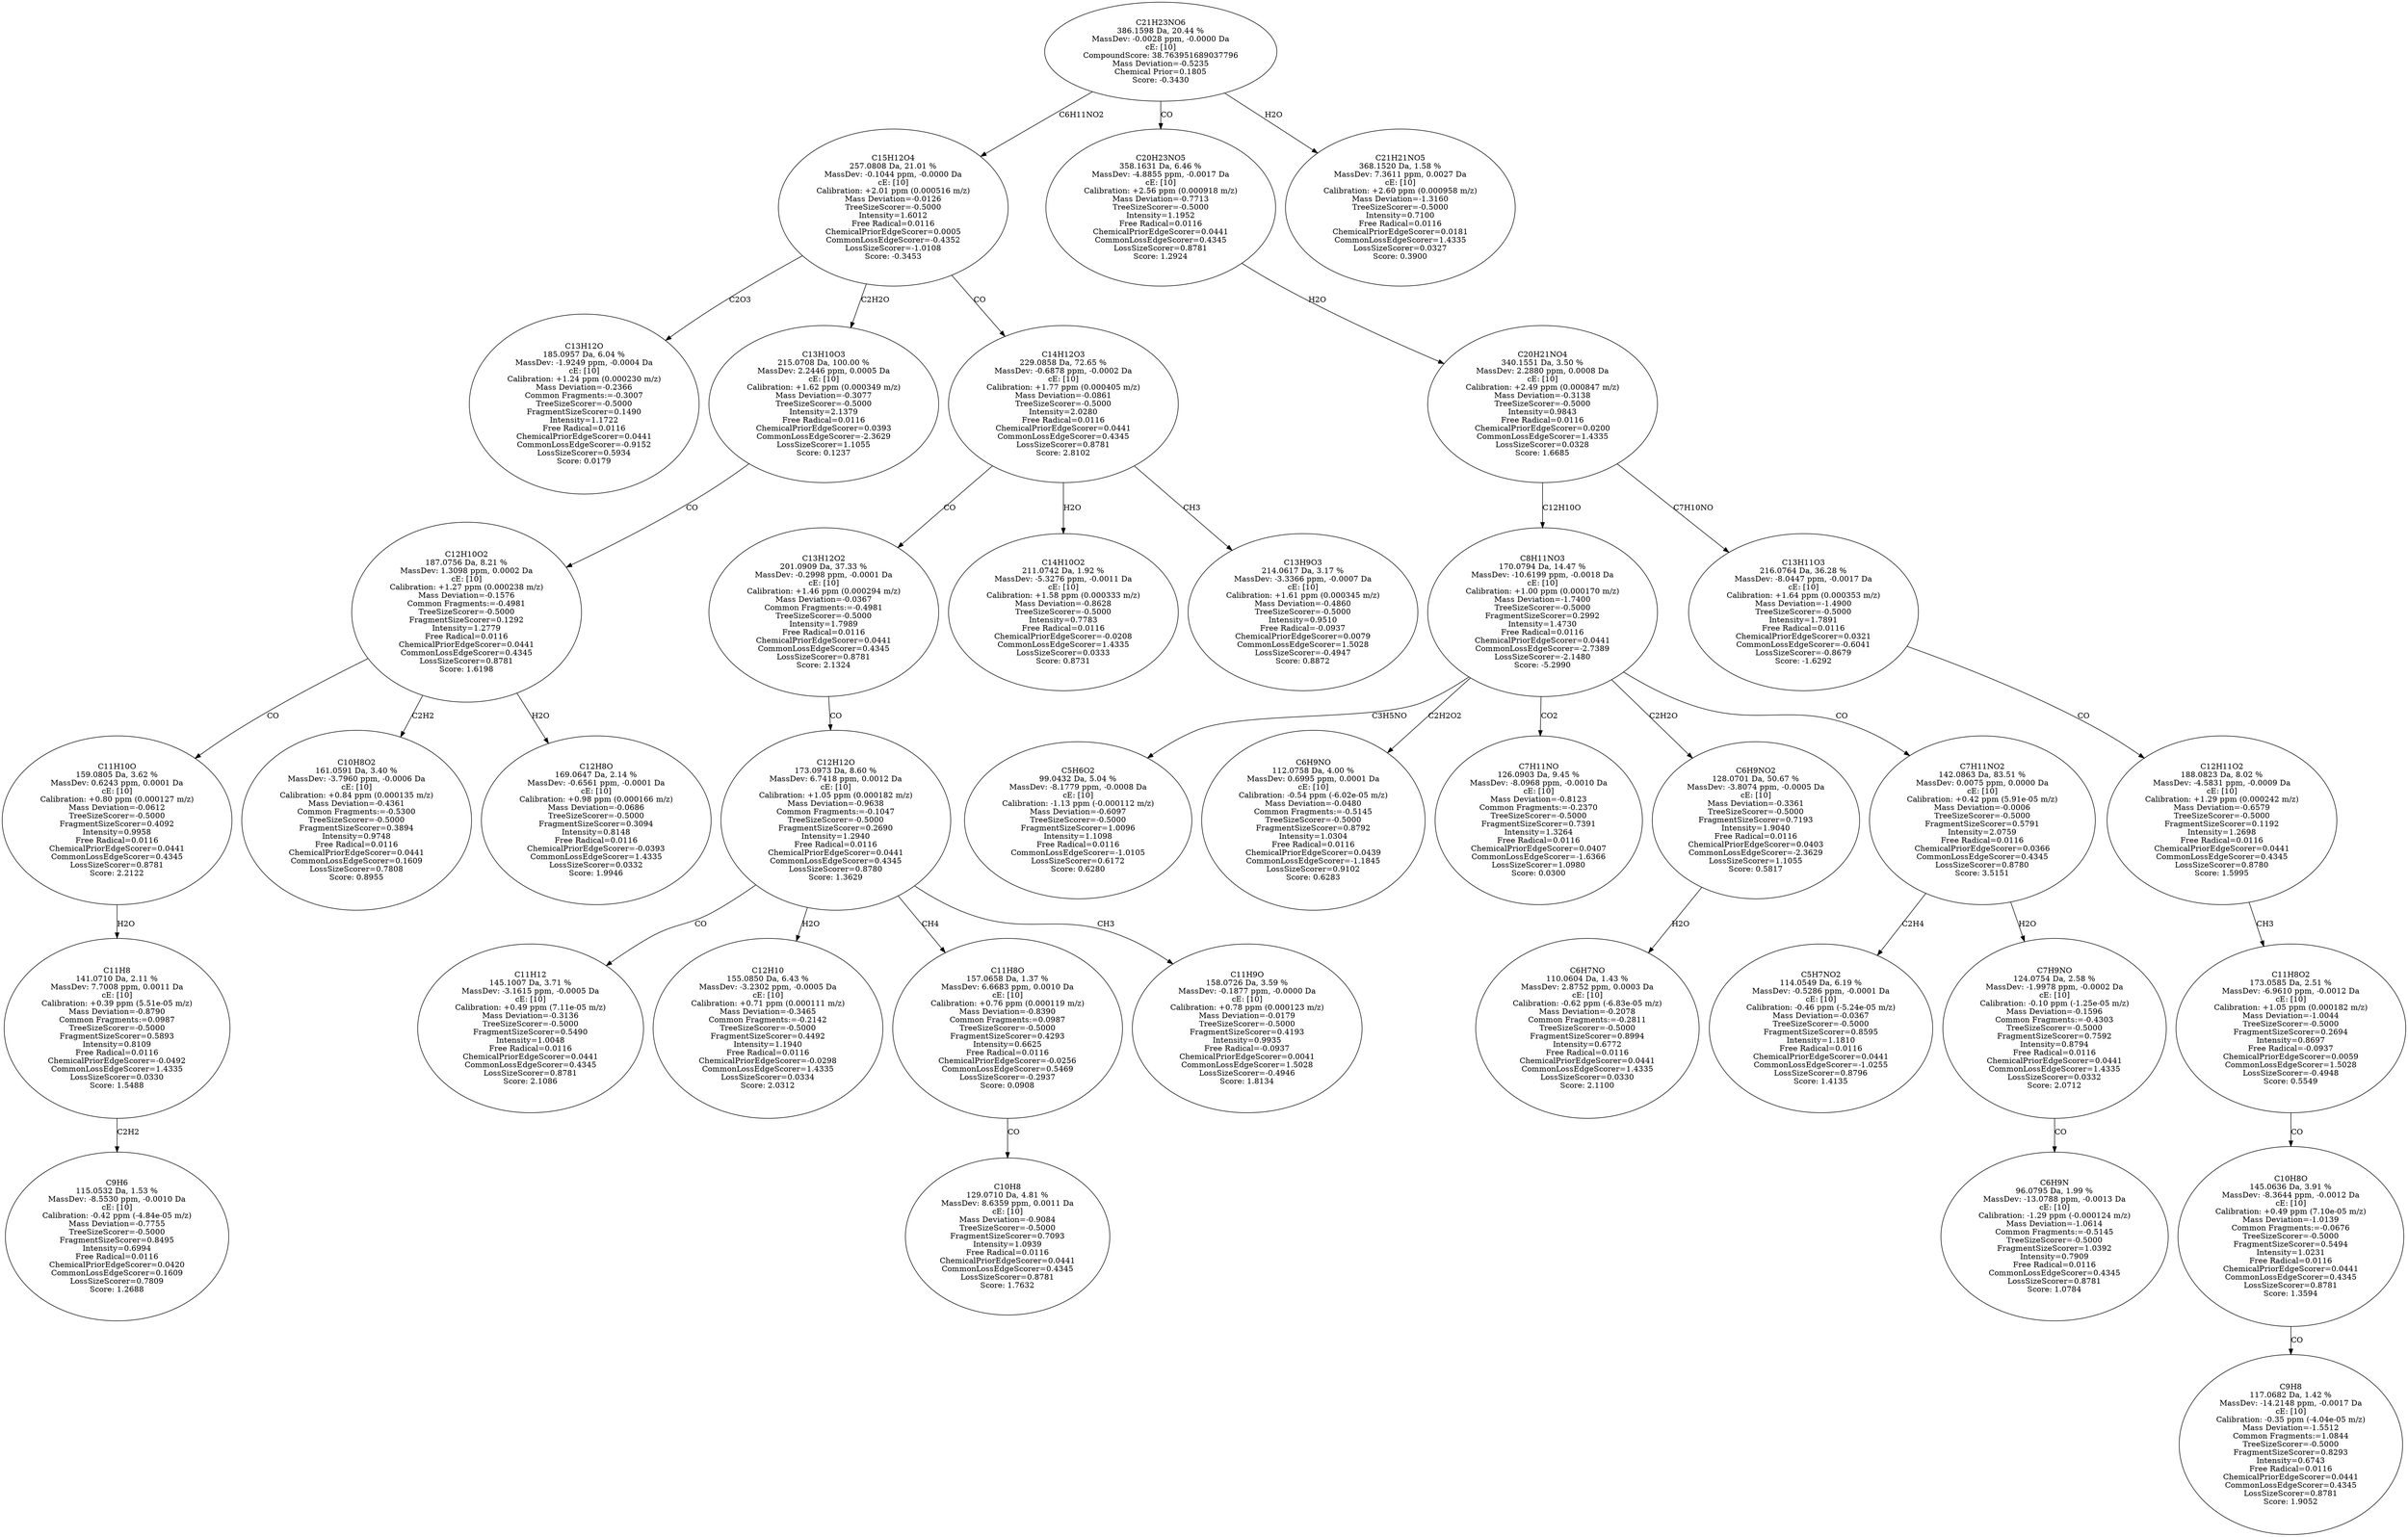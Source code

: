 strict digraph {
v1 [label="C13H12O\n185.0957 Da, 6.04 %\nMassDev: -1.9249 ppm, -0.0004 Da\ncE: [10]\nCalibration: +1.24 ppm (0.000230 m/z)\nMass Deviation=-0.2366\nCommon Fragments:=-0.3007\nTreeSizeScorer=-0.5000\nFragmentSizeScorer=0.1490\nIntensity=1.1722\nFree Radical=0.0116\nChemicalPriorEdgeScorer=0.0441\nCommonLossEdgeScorer=-0.9152\nLossSizeScorer=0.5934\nScore: 0.0179"];
v2 [label="C9H6\n115.0532 Da, 1.53 %\nMassDev: -8.5530 ppm, -0.0010 Da\ncE: [10]\nCalibration: -0.42 ppm (-4.84e-05 m/z)\nMass Deviation=-0.7755\nTreeSizeScorer=-0.5000\nFragmentSizeScorer=0.8495\nIntensity=0.6994\nFree Radical=0.0116\nChemicalPriorEdgeScorer=0.0420\nCommonLossEdgeScorer=0.1609\nLossSizeScorer=0.7809\nScore: 1.2688"];
v3 [label="C11H8\n141.0710 Da, 2.11 %\nMassDev: 7.7008 ppm, 0.0011 Da\ncE: [10]\nCalibration: +0.39 ppm (5.51e-05 m/z)\nMass Deviation=-0.8790\nCommon Fragments:=0.0987\nTreeSizeScorer=-0.5000\nFragmentSizeScorer=0.5893\nIntensity=0.8109\nFree Radical=0.0116\nChemicalPriorEdgeScorer=-0.0492\nCommonLossEdgeScorer=1.4335\nLossSizeScorer=0.0330\nScore: 1.5488"];
v4 [label="C11H10O\n159.0805 Da, 3.62 %\nMassDev: 0.6243 ppm, 0.0001 Da\ncE: [10]\nCalibration: +0.80 ppm (0.000127 m/z)\nMass Deviation=-0.0612\nTreeSizeScorer=-0.5000\nFragmentSizeScorer=0.4092\nIntensity=0.9958\nFree Radical=0.0116\nChemicalPriorEdgeScorer=0.0441\nCommonLossEdgeScorer=0.4345\nLossSizeScorer=0.8781\nScore: 2.2122"];
v5 [label="C10H8O2\n161.0591 Da, 3.40 %\nMassDev: -3.7960 ppm, -0.0006 Da\ncE: [10]\nCalibration: +0.84 ppm (0.000135 m/z)\nMass Deviation=-0.4361\nCommon Fragments:=-0.5300\nTreeSizeScorer=-0.5000\nFragmentSizeScorer=0.3894\nIntensity=0.9748\nFree Radical=0.0116\nChemicalPriorEdgeScorer=0.0441\nCommonLossEdgeScorer=0.1609\nLossSizeScorer=0.7808\nScore: 0.8955"];
v6 [label="C12H8O\n169.0647 Da, 2.14 %\nMassDev: -0.6561 ppm, -0.0001 Da\ncE: [10]\nCalibration: +0.98 ppm (0.000166 m/z)\nMass Deviation=-0.0686\nTreeSizeScorer=-0.5000\nFragmentSizeScorer=0.3094\nIntensity=0.8148\nFree Radical=0.0116\nChemicalPriorEdgeScorer=-0.0393\nCommonLossEdgeScorer=1.4335\nLossSizeScorer=0.0332\nScore: 1.9946"];
v7 [label="C12H10O2\n187.0756 Da, 8.21 %\nMassDev: 1.3098 ppm, 0.0002 Da\ncE: [10]\nCalibration: +1.27 ppm (0.000238 m/z)\nMass Deviation=-0.1576\nCommon Fragments:=-0.4981\nTreeSizeScorer=-0.5000\nFragmentSizeScorer=0.1292\nIntensity=1.2779\nFree Radical=0.0116\nChemicalPriorEdgeScorer=0.0441\nCommonLossEdgeScorer=0.4345\nLossSizeScorer=0.8781\nScore: 1.6198"];
v8 [label="C13H10O3\n215.0708 Da, 100.00 %\nMassDev: 2.2446 ppm, 0.0005 Da\ncE: [10]\nCalibration: +1.62 ppm (0.000349 m/z)\nMass Deviation=-0.3077\nTreeSizeScorer=-0.5000\nIntensity=2.1379\nFree Radical=0.0116\nChemicalPriorEdgeScorer=0.0393\nCommonLossEdgeScorer=-2.3629\nLossSizeScorer=1.1055\nScore: 0.1237"];
v9 [label="C11H12\n145.1007 Da, 3.71 %\nMassDev: -3.1615 ppm, -0.0005 Da\ncE: [10]\nCalibration: +0.49 ppm (7.11e-05 m/z)\nMass Deviation=-0.3136\nTreeSizeScorer=-0.5000\nFragmentSizeScorer=0.5490\nIntensity=1.0048\nFree Radical=0.0116\nChemicalPriorEdgeScorer=0.0441\nCommonLossEdgeScorer=0.4345\nLossSizeScorer=0.8781\nScore: 2.1086"];
v10 [label="C12H10\n155.0850 Da, 6.43 %\nMassDev: -3.2302 ppm, -0.0005 Da\ncE: [10]\nCalibration: +0.71 ppm (0.000111 m/z)\nMass Deviation=-0.3465\nCommon Fragments:=-0.2142\nTreeSizeScorer=-0.5000\nFragmentSizeScorer=0.4492\nIntensity=1.1940\nFree Radical=0.0116\nChemicalPriorEdgeScorer=-0.0298\nCommonLossEdgeScorer=1.4335\nLossSizeScorer=0.0334\nScore: 2.0312"];
v11 [label="C10H8\n129.0710 Da, 4.81 %\nMassDev: 8.6359 ppm, 0.0011 Da\ncE: [10]\nMass Deviation=-0.9084\nTreeSizeScorer=-0.5000\nFragmentSizeScorer=0.7093\nIntensity=1.0939\nFree Radical=0.0116\nChemicalPriorEdgeScorer=0.0441\nCommonLossEdgeScorer=0.4345\nLossSizeScorer=0.8781\nScore: 1.7632"];
v12 [label="C11H8O\n157.0658 Da, 1.37 %\nMassDev: 6.6683 ppm, 0.0010 Da\ncE: [10]\nCalibration: +0.76 ppm (0.000119 m/z)\nMass Deviation=-0.8390\nCommon Fragments:=0.0987\nTreeSizeScorer=-0.5000\nFragmentSizeScorer=0.4293\nIntensity=0.6625\nFree Radical=0.0116\nChemicalPriorEdgeScorer=-0.0256\nCommonLossEdgeScorer=0.5469\nLossSizeScorer=-0.2937\nScore: 0.0908"];
v13 [label="C11H9O\n158.0726 Da, 3.59 %\nMassDev: -0.1877 ppm, -0.0000 Da\ncE: [10]\nCalibration: +0.78 ppm (0.000123 m/z)\nMass Deviation=-0.0179\nTreeSizeScorer=-0.5000\nFragmentSizeScorer=0.4193\nIntensity=0.9935\nFree Radical=-0.0937\nChemicalPriorEdgeScorer=0.0041\nCommonLossEdgeScorer=1.5028\nLossSizeScorer=-0.4946\nScore: 1.8134"];
v14 [label="C12H12O\n173.0973 Da, 8.60 %\nMassDev: 6.7418 ppm, 0.0012 Da\ncE: [10]\nCalibration: +1.05 ppm (0.000182 m/z)\nMass Deviation=-0.9638\nCommon Fragments:=-0.1047\nTreeSizeScorer=-0.5000\nFragmentSizeScorer=0.2690\nIntensity=1.2940\nFree Radical=0.0116\nChemicalPriorEdgeScorer=0.0441\nCommonLossEdgeScorer=0.4345\nLossSizeScorer=0.8780\nScore: 1.3629"];
v15 [label="C13H12O2\n201.0909 Da, 37.33 %\nMassDev: -0.2998 ppm, -0.0001 Da\ncE: [10]\nCalibration: +1.46 ppm (0.000294 m/z)\nMass Deviation=-0.0367\nCommon Fragments:=-0.4981\nTreeSizeScorer=-0.5000\nIntensity=1.7989\nFree Radical=0.0116\nChemicalPriorEdgeScorer=0.0441\nCommonLossEdgeScorer=0.4345\nLossSizeScorer=0.8781\nScore: 2.1324"];
v16 [label="C14H10O2\n211.0742 Da, 1.92 %\nMassDev: -5.3276 ppm, -0.0011 Da\ncE: [10]\nCalibration: +1.58 ppm (0.000333 m/z)\nMass Deviation=-0.8628\nTreeSizeScorer=-0.5000\nIntensity=0.7783\nFree Radical=0.0116\nChemicalPriorEdgeScorer=-0.0208\nCommonLossEdgeScorer=1.4335\nLossSizeScorer=0.0333\nScore: 0.8731"];
v17 [label="C13H9O3\n214.0617 Da, 3.17 %\nMassDev: -3.3366 ppm, -0.0007 Da\ncE: [10]\nCalibration: +1.61 ppm (0.000345 m/z)\nMass Deviation=-0.4860\nTreeSizeScorer=-0.5000\nIntensity=0.9510\nFree Radical=-0.0937\nChemicalPriorEdgeScorer=0.0079\nCommonLossEdgeScorer=1.5028\nLossSizeScorer=-0.4947\nScore: 0.8872"];
v18 [label="C14H12O3\n229.0858 Da, 72.65 %\nMassDev: -0.6878 ppm, -0.0002 Da\ncE: [10]\nCalibration: +1.77 ppm (0.000405 m/z)\nMass Deviation=-0.0861\nTreeSizeScorer=-0.5000\nIntensity=2.0280\nFree Radical=0.0116\nChemicalPriorEdgeScorer=0.0441\nCommonLossEdgeScorer=0.4345\nLossSizeScorer=0.8781\nScore: 2.8102"];
v19 [label="C15H12O4\n257.0808 Da, 21.01 %\nMassDev: -0.1044 ppm, -0.0000 Da\ncE: [10]\nCalibration: +2.01 ppm (0.000516 m/z)\nMass Deviation=-0.0126\nTreeSizeScorer=-0.5000\nIntensity=1.6012\nFree Radical=0.0116\nChemicalPriorEdgeScorer=0.0005\nCommonLossEdgeScorer=-0.4352\nLossSizeScorer=-1.0108\nScore: -0.3453"];
v20 [label="C5H6O2\n99.0432 Da, 5.04 %\nMassDev: -8.1779 ppm, -0.0008 Da\ncE: [10]\nCalibration: -1.13 ppm (-0.000112 m/z)\nMass Deviation=-0.6097\nTreeSizeScorer=-0.5000\nFragmentSizeScorer=1.0096\nIntensity=1.1098\nFree Radical=0.0116\nCommonLossEdgeScorer=-1.0105\nLossSizeScorer=0.6172\nScore: 0.6280"];
v21 [label="C6H9NO\n112.0758 Da, 4.00 %\nMassDev: 0.6995 ppm, 0.0001 Da\ncE: [10]\nCalibration: -0.54 ppm (-6.02e-05 m/z)\nMass Deviation=-0.0480\nCommon Fragments:=-0.5145\nTreeSizeScorer=-0.5000\nFragmentSizeScorer=0.8792\nIntensity=1.0304\nFree Radical=0.0116\nChemicalPriorEdgeScorer=0.0439\nCommonLossEdgeScorer=-1.1845\nLossSizeScorer=0.9102\nScore: 0.6283"];
v22 [label="C7H11NO\n126.0903 Da, 9.45 %\nMassDev: -8.0968 ppm, -0.0010 Da\ncE: [10]\nMass Deviation=-0.8123\nCommon Fragments:=-0.2370\nTreeSizeScorer=-0.5000\nFragmentSizeScorer=0.7391\nIntensity=1.3264\nFree Radical=0.0116\nChemicalPriorEdgeScorer=0.0407\nCommonLossEdgeScorer=-1.6366\nLossSizeScorer=1.0980\nScore: 0.0300"];
v23 [label="C6H7NO\n110.0604 Da, 1.43 %\nMassDev: 2.8752 ppm, 0.0003 Da\ncE: [10]\nCalibration: -0.62 ppm (-6.83e-05 m/z)\nMass Deviation=-0.2078\nCommon Fragments:=-0.2811\nTreeSizeScorer=-0.5000\nFragmentSizeScorer=0.8994\nIntensity=0.6772\nFree Radical=0.0116\nChemicalPriorEdgeScorer=0.0441\nCommonLossEdgeScorer=1.4335\nLossSizeScorer=0.0330\nScore: 2.1100"];
v24 [label="C6H9NO2\n128.0701 Da, 50.67 %\nMassDev: -3.8074 ppm, -0.0005 Da\ncE: [10]\nMass Deviation=-0.3361\nTreeSizeScorer=-0.5000\nFragmentSizeScorer=0.7193\nIntensity=1.9040\nFree Radical=0.0116\nChemicalPriorEdgeScorer=0.0403\nCommonLossEdgeScorer=-2.3629\nLossSizeScorer=1.1055\nScore: 0.5817"];
v25 [label="C5H7NO2\n114.0549 Da, 6.19 %\nMassDev: -0.5286 ppm, -0.0001 Da\ncE: [10]\nCalibration: -0.46 ppm (-5.24e-05 m/z)\nMass Deviation=-0.0367\nTreeSizeScorer=-0.5000\nFragmentSizeScorer=0.8595\nIntensity=1.1810\nFree Radical=0.0116\nChemicalPriorEdgeScorer=0.0441\nCommonLossEdgeScorer=-1.0255\nLossSizeScorer=0.8796\nScore: 1.4135"];
v26 [label="C6H9N\n96.0795 Da, 1.99 %\nMassDev: -13.0788 ppm, -0.0013 Da\ncE: [10]\nCalibration: -1.29 ppm (-0.000124 m/z)\nMass Deviation=-1.0614\nCommon Fragments:=-0.5145\nTreeSizeScorer=-0.5000\nFragmentSizeScorer=1.0392\nIntensity=0.7909\nFree Radical=0.0116\nCommonLossEdgeScorer=0.4345\nLossSizeScorer=0.8781\nScore: 1.0784"];
v27 [label="C7H9NO\n124.0754 Da, 2.58 %\nMassDev: -1.9978 ppm, -0.0002 Da\ncE: [10]\nCalibration: -0.10 ppm (-1.25e-05 m/z)\nMass Deviation=-0.1596\nCommon Fragments:=-0.4303\nTreeSizeScorer=-0.5000\nFragmentSizeScorer=0.7592\nIntensity=0.8794\nFree Radical=0.0116\nChemicalPriorEdgeScorer=0.0441\nCommonLossEdgeScorer=1.4335\nLossSizeScorer=0.0332\nScore: 2.0712"];
v28 [label="C7H11NO2\n142.0863 Da, 83.51 %\nMassDev: 0.0075 ppm, 0.0000 Da\ncE: [10]\nCalibration: +0.42 ppm (5.91e-05 m/z)\nMass Deviation=-0.0006\nTreeSizeScorer=-0.5000\nFragmentSizeScorer=0.5791\nIntensity=2.0759\nFree Radical=0.0116\nChemicalPriorEdgeScorer=0.0366\nCommonLossEdgeScorer=0.4345\nLossSizeScorer=0.8780\nScore: 3.5151"];
v29 [label="C8H11NO3\n170.0794 Da, 14.47 %\nMassDev: -10.6199 ppm, -0.0018 Da\ncE: [10]\nCalibration: +1.00 ppm (0.000170 m/z)\nMass Deviation=-1.7400\nTreeSizeScorer=-0.5000\nFragmentSizeScorer=0.2992\nIntensity=1.4730\nFree Radical=0.0116\nChemicalPriorEdgeScorer=0.0441\nCommonLossEdgeScorer=-2.7389\nLossSizeScorer=-2.1480\nScore: -5.2990"];
v30 [label="C9H8\n117.0682 Da, 1.42 %\nMassDev: -14.2148 ppm, -0.0017 Da\ncE: [10]\nCalibration: -0.35 ppm (-4.04e-05 m/z)\nMass Deviation=-1.5512\nCommon Fragments:=1.0844\nTreeSizeScorer=-0.5000\nFragmentSizeScorer=0.8293\nIntensity=0.6743\nFree Radical=0.0116\nChemicalPriorEdgeScorer=0.0441\nCommonLossEdgeScorer=0.4345\nLossSizeScorer=0.8781\nScore: 1.9052"];
v31 [label="C10H8O\n145.0636 Da, 3.91 %\nMassDev: -8.3644 ppm, -0.0012 Da\ncE: [10]\nCalibration: +0.49 ppm (7.10e-05 m/z)\nMass Deviation=-1.0139\nCommon Fragments:=-0.0676\nTreeSizeScorer=-0.5000\nFragmentSizeScorer=0.5494\nIntensity=1.0231\nFree Radical=0.0116\nChemicalPriorEdgeScorer=0.0441\nCommonLossEdgeScorer=0.4345\nLossSizeScorer=0.8781\nScore: 1.3594"];
v32 [label="C11H8O2\n173.0585 Da, 2.51 %\nMassDev: -6.9610 ppm, -0.0012 Da\ncE: [10]\nCalibration: +1.05 ppm (0.000182 m/z)\nMass Deviation=-1.0044\nTreeSizeScorer=-0.5000\nFragmentSizeScorer=0.2694\nIntensity=0.8697\nFree Radical=-0.0937\nChemicalPriorEdgeScorer=0.0059\nCommonLossEdgeScorer=1.5028\nLossSizeScorer=-0.4948\nScore: 0.5549"];
v33 [label="C12H11O2\n188.0823 Da, 8.02 %\nMassDev: -4.5831 ppm, -0.0009 Da\ncE: [10]\nCalibration: +1.29 ppm (0.000242 m/z)\nMass Deviation=-0.6579\nTreeSizeScorer=-0.5000\nFragmentSizeScorer=0.1192\nIntensity=1.2698\nFree Radical=0.0116\nChemicalPriorEdgeScorer=0.0441\nCommonLossEdgeScorer=0.4345\nLossSizeScorer=0.8780\nScore: 1.5995"];
v34 [label="C13H11O3\n216.0764 Da, 36.28 %\nMassDev: -8.0447 ppm, -0.0017 Da\ncE: [10]\nCalibration: +1.64 ppm (0.000353 m/z)\nMass Deviation=-1.4900\nTreeSizeScorer=-0.5000\nIntensity=1.7891\nFree Radical=0.0116\nChemicalPriorEdgeScorer=0.0321\nCommonLossEdgeScorer=-0.6041\nLossSizeScorer=-0.8679\nScore: -1.6292"];
v35 [label="C20H21NO4\n340.1551 Da, 3.50 %\nMassDev: 2.2880 ppm, 0.0008 Da\ncE: [10]\nCalibration: +2.49 ppm (0.000847 m/z)\nMass Deviation=-0.3138\nTreeSizeScorer=-0.5000\nIntensity=0.9843\nFree Radical=0.0116\nChemicalPriorEdgeScorer=0.0200\nCommonLossEdgeScorer=1.4335\nLossSizeScorer=0.0328\nScore: 1.6685"];
v36 [label="C20H23NO5\n358.1631 Da, 6.46 %\nMassDev: -4.8855 ppm, -0.0017 Da\ncE: [10]\nCalibration: +2.56 ppm (0.000918 m/z)\nMass Deviation=-0.7713\nTreeSizeScorer=-0.5000\nIntensity=1.1952\nFree Radical=0.0116\nChemicalPriorEdgeScorer=0.0441\nCommonLossEdgeScorer=0.4345\nLossSizeScorer=0.8781\nScore: 1.2924"];
v37 [label="C21H21NO5\n368.1520 Da, 1.58 %\nMassDev: 7.3611 ppm, 0.0027 Da\ncE: [10]\nCalibration: +2.60 ppm (0.000958 m/z)\nMass Deviation=-1.3160\nTreeSizeScorer=-0.5000\nIntensity=0.7100\nFree Radical=0.0116\nChemicalPriorEdgeScorer=0.0181\nCommonLossEdgeScorer=1.4335\nLossSizeScorer=0.0327\nScore: 0.3900"];
v38 [label="C21H23NO6\n386.1598 Da, 20.44 %\nMassDev: -0.0028 ppm, -0.0000 Da\ncE: [10]\nCompoundScore: 38.763951689037796\nMass Deviation=-0.5235\nChemical Prior=0.1805\nScore: -0.3430"];
v19 -> v1 [label="C2O3"];
v3 -> v2 [label="C2H2"];
v4 -> v3 [label="H2O"];
v7 -> v4 [label="CO"];
v7 -> v5 [label="C2H2"];
v7 -> v6 [label="H2O"];
v8 -> v7 [label="CO"];
v19 -> v8 [label="C2H2O"];
v14 -> v9 [label="CO"];
v14 -> v10 [label="H2O"];
v12 -> v11 [label="CO"];
v14 -> v12 [label="CH4"];
v14 -> v13 [label="CH3"];
v15 -> v14 [label="CO"];
v18 -> v15 [label="CO"];
v18 -> v16 [label="H2O"];
v18 -> v17 [label="CH3"];
v19 -> v18 [label="CO"];
v38 -> v19 [label="C6H11NO2"];
v29 -> v20 [label="C3H5NO"];
v29 -> v21 [label="C2H2O2"];
v29 -> v22 [label="CO2"];
v24 -> v23 [label="H2O"];
v29 -> v24 [label="C2H2O"];
v28 -> v25 [label="C2H4"];
v27 -> v26 [label="CO"];
v28 -> v27 [label="H2O"];
v29 -> v28 [label="CO"];
v35 -> v29 [label="C12H10O"];
v31 -> v30 [label="CO"];
v32 -> v31 [label="CO"];
v33 -> v32 [label="CH3"];
v34 -> v33 [label="CO"];
v35 -> v34 [label="C7H10NO"];
v36 -> v35 [label="H2O"];
v38 -> v36 [label="CO"];
v38 -> v37 [label="H2O"];
}